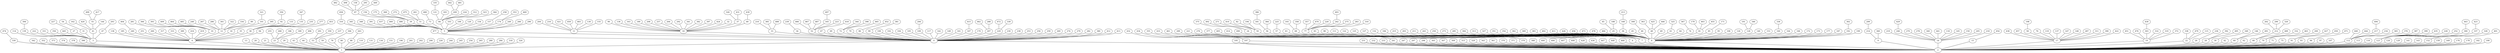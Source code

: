 graph BFS_grafoDorogovtsev_500  {
0;
1;
2;
5;
11;
18;
33;
34;
52;
67;
69;
72;
79;
86;
99;
100;
102;
104;
105;
109;
117;
142;
149;
161;
167;
170;
207;
229;
230;
238;
253;
256;
259;
269;
274;
279;
282;
380;
412;
413;
477;
3;
6;
13;
20;
21;
23;
29;
43;
44;
53;
59;
78;
80;
88;
110;
131;
134;
151;
196;
201;
202;
206;
226;
244;
245;
254;
265;
280;
284;
318;
324;
330;
342;
352;
373;
374;
378;
396;
4;
7;
8;
9;
14;
15;
17;
19;
22;
26;
28;
30;
42;
60;
62;
66;
70;
71;
75;
91;
93;
96;
97;
107;
112;
113;
116;
123;
124;
129;
141;
143;
152;
159;
169;
176;
178;
182;
190;
195;
197;
231;
232;
233;
241;
247;
297;
298;
305;
307;
309;
315;
329;
343;
361;
370;
371;
379;
388;
400;
406;
407;
408;
428;
436;
447;
448;
468;
39;
51;
73;
84;
103;
106;
120;
154;
157;
174;
249;
266;
296;
316;
345;
348;
391;
437;
460;
486;
130;
155;
204;
216;
421;
459;
483;
32;
37;
40;
90;
136;
163;
180;
208;
257;
264;
292;
341;
382;
397;
424;
210;
385;
488;
239;
165;
223;
418;
466;
467;
487;
344;
398;
465;
452;
381;
294;
415;
288;
462;
339;
472;
27;
31;
41;
47;
114;
139;
222;
331;
356;
445;
10;
12;
16;
35;
38;
94;
138;
185;
240;
251;
260;
317;
333;
389;
416;
419;
186;
189;
255;
268;
496;
237;
291;
359;
306;
263;
474;
289;
24;
50;
56;
57;
63;
68;
77;
83;
98;
111;
122;
125;
127;
132;
184;
215;
221;
276;
377;
405;
414;
490;
25;
36;
45;
46;
48;
49;
61;
64;
74;
81;
85;
95;
108;
126;
128;
140;
153;
160;
164;
166;
172;
173;
177;
187;
192;
199;
203;
211;
243;
250;
273;
285;
304;
313;
327;
351;
354;
362;
369;
383;
402;
411;
426;
456;
473;
478;
484;
214;
360;
118;
145;
150;
205;
218;
219;
246;
270;
278;
340;
441;
454;
58;
76;
119;
137;
147;
148;
287;
311;
390;
422;
438;
457;
303;
314;
319;
372;
451;
476;
115;
338;
479;
236;
392;
495;
349;
146;
491;
212;
489;
200;
332;
463;
427;
450;
471;
217;
234;
365;
376;
440;
444;
228;
252;
300;
337;
387;
399;
435;
328;
401;
432;
434;
355;
433;
461;
87;
156;
175;
368;
261;
272;
475;
480;
121;
183;
209;
224;
312;
323;
364;
258;
353;
469;
458;
326;
431;
439;
497;
227;
54;
55;
144;
162;
420;
293;
394;
281;
366;
393;
409;
464;
485;
89;
101;
248;
267;
286;
301;
322;
334;
395;
92;
133;
135;
235;
277;
453;
404;
375;
492;
82;
194;
271;
410;
181;
384;
225;
193;
358;
220;
242;
275;
283;
310;
357;
470;
65;
188;
168;
308;
363;
425;
446;
325;
367;
179;
403;
455;
171;
191;
346;
336;
302;
299;
429;
198;
430;
262;
290;
320;
494;
443;
423;
158;
295;
449;
482;
498;
335;
442;
481;
417;
499;
321;
350;
347;
386;
493;
213;
0 -- 1;
0 -- 2;
5 -- 0;
11 -- 0;
18 -- 0;
33 -- 0;
34 -- 0;
52 -- 0;
67 -- 0;
69 -- 0;
72 -- 0;
79 -- 0;
86 -- 0;
99 -- 0;
100 -- 0;
102 -- 0;
104 -- 0;
105 -- 0;
109 -- 0;
117 -- 0;
142 -- 0;
149 -- 0;
161 -- 0;
167 -- 0;
170 -- 0;
207 -- 0;
229 -- 0;
230 -- 0;
238 -- 0;
253 -- 0;
256 -- 0;
259 -- 0;
269 -- 0;
274 -- 0;
279 -- 0;
282 -- 0;
380 -- 0;
412 -- 0;
413 -- 0;
477 -- 0;
3 -- 1;
6 -- 1;
13 -- 1;
20 -- 1;
21 -- 1;
23 -- 1;
29 -- 1;
43 -- 1;
44 -- 1;
53 -- 1;
59 -- 1;
78 -- 1;
80 -- 1;
88 -- 1;
110 -- 1;
131 -- 1;
134 -- 1;
151 -- 1;
196 -- 1;
201 -- 1;
202 -- 1;
206 -- 1;
226 -- 1;
244 -- 1;
245 -- 1;
254 -- 1;
265 -- 1;
280 -- 1;
284 -- 1;
318 -- 1;
324 -- 1;
330 -- 1;
342 -- 1;
352 -- 1;
373 -- 1;
374 -- 1;
378 -- 1;
396 -- 1;
4 -- 2;
7 -- 2;
8 -- 2;
9 -- 2;
14 -- 2;
15 -- 2;
17 -- 2;
19 -- 2;
22 -- 2;
26 -- 2;
28 -- 2;
30 -- 2;
42 -- 2;
60 -- 2;
62 -- 2;
66 -- 2;
70 -- 2;
71 -- 2;
75 -- 2;
91 -- 2;
93 -- 2;
96 -- 2;
97 -- 2;
107 -- 2;
112 -- 2;
113 -- 2;
116 -- 2;
123 -- 2;
124 -- 2;
129 -- 2;
141 -- 2;
143 -- 2;
152 -- 2;
159 -- 2;
169 -- 2;
176 -- 2;
178 -- 2;
182 -- 2;
190 -- 2;
195 -- 2;
197 -- 2;
231 -- 2;
232 -- 2;
233 -- 2;
241 -- 2;
247 -- 2;
297 -- 2;
298 -- 2;
305 -- 2;
307 -- 2;
309 -- 2;
315 -- 2;
329 -- 2;
343 -- 2;
361 -- 2;
370 -- 2;
371 -- 2;
379 -- 2;
388 -- 2;
400 -- 2;
406 -- 2;
407 -- 2;
408 -- 2;
428 -- 2;
436 -- 2;
447 -- 2;
448 -- 2;
468 -- 2;
39 -- 5;
51 -- 5;
73 -- 5;
84 -- 5;
103 -- 5;
106 -- 5;
120 -- 5;
154 -- 5;
157 -- 5;
174 -- 5;
249 -- 5;
266 -- 5;
296 -- 5;
316 -- 5;
345 -- 5;
348 -- 5;
391 -- 5;
437 -- 5;
460 -- 5;
486 -- 5;
130 -- 11;
155 -- 11;
204 -- 11;
216 -- 11;
421 -- 11;
459 -- 11;
483 -- 11;
32 -- 18;
37 -- 18;
40 -- 18;
90 -- 18;
136 -- 18;
163 -- 18;
180 -- 18;
208 -- 18;
257 -- 18;
264 -- 18;
292 -- 18;
341 -- 18;
382 -- 18;
397 -- 18;
424 -- 18;
210 -- 33;
385 -- 33;
488 -- 33;
239 -- 34;
165 -- 52;
223 -- 52;
418 -- 52;
466 -- 52;
467 -- 52;
487 -- 52;
344 -- 72;
398 -- 72;
465 -- 72;
452 -- 86;
381 -- 99;
294 -- 109;
415 -- 167;
288 -- 207;
462 -- 207;
339 -- 229;
472 -- 229;
27 -- 3;
31 -- 3;
41 -- 3;
47 -- 3;
114 -- 3;
139 -- 3;
222 -- 3;
331 -- 3;
356 -- 3;
445 -- 3;
10 -- 6;
12 -- 6;
16 -- 6;
35 -- 6;
38 -- 6;
94 -- 6;
138 -- 6;
185 -- 6;
240 -- 6;
251 -- 6;
260 -- 6;
317 -- 6;
333 -- 6;
389 -- 6;
416 -- 6;
419 -- 6;
186 -- 23;
189 -- 23;
255 -- 23;
268 -- 23;
496 -- 43;
237 -- 53;
291 -- 53;
359 -- 53;
306 -- 78;
263 -- 88;
474 -- 330;
289 -- 4;
24 -- 7;
50 -- 7;
56 -- 7;
57 -- 7;
63 -- 7;
68 -- 7;
77 -- 7;
83 -- 7;
98 -- 7;
111 -- 7;
122 -- 7;
125 -- 7;
127 -- 7;
132 -- 7;
184 -- 7;
215 -- 7;
221 -- 7;
276 -- 7;
377 -- 7;
405 -- 7;
414 -- 7;
490 -- 7;
25 -- 8;
36 -- 8;
45 -- 8;
46 -- 8;
48 -- 8;
49 -- 8;
61 -- 8;
64 -- 8;
74 -- 8;
81 -- 8;
85 -- 8;
95 -- 8;
108 -- 8;
126 -- 8;
128 -- 8;
140 -- 8;
153 -- 8;
160 -- 8;
164 -- 8;
166 -- 8;
172 -- 8;
173 -- 8;
177 -- 8;
187 -- 8;
192 -- 8;
199 -- 8;
203 -- 8;
211 -- 8;
243 -- 8;
250 -- 8;
273 -- 8;
285 -- 8;
304 -- 8;
313 -- 8;
327 -- 8;
351 -- 8;
354 -- 8;
362 -- 8;
369 -- 8;
383 -- 8;
402 -- 8;
411 -- 8;
426 -- 8;
456 -- 8;
473 -- 8;
478 -- 8;
484 -- 8;
214 -- 9;
360 -- 9;
118 -- 14;
145 -- 14;
150 -- 14;
205 -- 14;
218 -- 14;
219 -- 14;
246 -- 14;
270 -- 14;
278 -- 14;
340 -- 14;
441 -- 14;
454 -- 15;
58 -- 17;
76 -- 17;
119 -- 17;
137 -- 17;
147 -- 17;
148 -- 17;
287 -- 17;
311 -- 17;
390 -- 17;
422 -- 17;
438 -- 17;
457 -- 17;
303 -- 19;
314 -- 19;
319 -- 19;
372 -- 19;
451 -- 19;
476 -- 19;
115 -- 22;
338 -- 22;
479 -- 22;
236 -- 26;
392 -- 28;
495 -- 28;
349 -- 30;
146 -- 60;
491 -- 60;
212 -- 66;
489 -- 66;
200 -- 70;
332 -- 70;
463 -- 70;
427 -- 91;
450 -- 91;
471 -- 96;
217 -- 112;
234 -- 112;
365 -- 112;
376 -- 112;
440 -- 112;
444 -- 112;
228 -- 123;
252 -- 123;
300 -- 123;
337 -- 123;
387 -- 123;
399 -- 123;
435 -- 123;
328 -- 152;
401 -- 152;
432 -- 197;
434 -- 197;
355 -- 241;
433 -- 241;
461 -- 379;
87 -- 39;
156 -- 39;
175 -- 39;
368 -- 39;
261 -- 51;
272 -- 51;
475 -- 51;
480 -- 73;
121 -- 84;
183 -- 84;
209 -- 84;
224 -- 84;
312 -- 84;
323 -- 84;
364 -- 84;
258 -- 157;
353 -- 174;
469 -- 174;
458 -- 316;
326 -- 37;
431 -- 37;
439 -- 40;
497 -- 165;
227 -- 27;
54 -- 31;
55 -- 41;
144 -- 41;
162 -- 41;
420 -- 41;
293 -- 47;
394 -- 139;
281 -- 10;
366 -- 10;
393 -- 10;
409 -- 10;
464 -- 10;
485 -- 10;
89 -- 12;
101 -- 12;
248 -- 12;
267 -- 12;
286 -- 12;
301 -- 12;
322 -- 12;
334 -- 12;
395 -- 16;
92 -- 38;
133 -- 38;
135 -- 38;
235 -- 38;
277 -- 38;
453 -- 38;
404 -- 240;
375 -- 24;
492 -- 24;
82 -- 50;
194 -- 50;
271 -- 50;
410 -- 50;
181 -- 56;
384 -- 56;
225 -- 57;
193 -- 68;
358 -- 68;
220 -- 77;
242 -- 77;
275 -- 77;
283 -- 77;
310 -- 77;
357 -- 77;
470 -- 77;
65 -- 25;
188 -- 25;
168 -- 36;
308 -- 46;
363 -- 48;
425 -- 48;
446 -- 48;
325 -- 61;
367 -- 74;
179 -- 81;
403 -- 81;
455 -- 81;
171 -- 85;
191 -- 128;
346 -- 128;
336 -- 160;
302 -- 192;
299 -- 214;
429 -- 246;
198 -- 58;
430 -- 303;
262 -- 212;
290 -- 212;
320 -- 212;
494 -- 217;
443 -- 300;
423 -- 337;
158 -- 87;
295 -- 87;
449 -- 87;
482 -- 87;
498 -- 87;
335 -- 121;
442 -- 209;
481 -- 209;
417 -- 55;
499 -- 55;
321 -- 101;
350 -- 92;
347 -- 135;
386 -- 181;
493 -- 242;
213 -- 168;
}